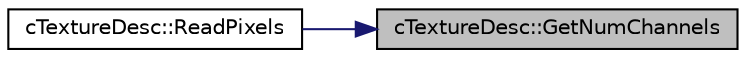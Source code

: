 digraph "cTextureDesc::GetNumChannels"
{
 // LATEX_PDF_SIZE
  edge [fontname="Helvetica",fontsize="10",labelfontname="Helvetica",labelfontsize="10"];
  node [fontname="Helvetica",fontsize="10",shape=record];
  rankdir="RL";
  Node1 [label="cTextureDesc::GetNumChannels",height=0.2,width=0.4,color="black", fillcolor="grey75", style="filled", fontcolor="black",tooltip=" "];
  Node1 -> Node2 [dir="back",color="midnightblue",fontsize="10",style="solid",fontname="Helvetica"];
  Node2 [label="cTextureDesc::ReadPixels",height=0.2,width=0.4,color="black", fillcolor="white", style="filled",URL="$classc_texture_desc.html#a89928d8b7219db400bc5a0b2e9453842",tooltip=" "];
}
